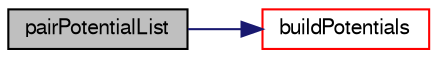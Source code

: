 digraph "pairPotentialList"
{
  bgcolor="transparent";
  edge [fontname="FreeSans",fontsize="10",labelfontname="FreeSans",labelfontsize="10"];
  node [fontname="FreeSans",fontsize="10",shape=record];
  rankdir="LR";
  Node2 [label="pairPotentialList",height=0.2,width=0.4,color="black", fillcolor="grey75", style="filled", fontcolor="black"];
  Node2 -> Node3 [color="midnightblue",fontsize="10",style="solid",fontname="FreeSans"];
  Node3 [label="buildPotentials",height=0.2,width=0.4,color="red",URL="$a24474.html#ac9d54c1beb5d4bf5fad3b1c7d40adc0d"];
}

